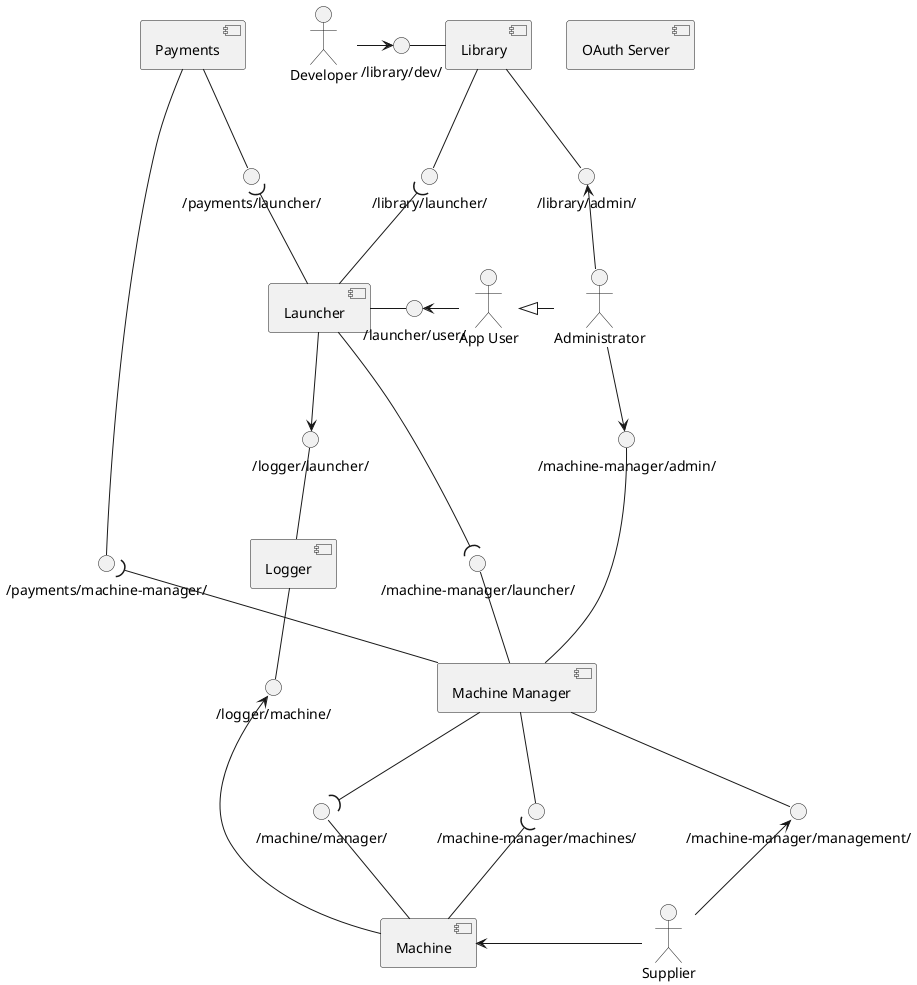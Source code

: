 @startuml

skinparam componentStyle uml2

skinparam actor {
    BackgroundColor<<Machine>> Brown
}

actor "App User" as AU
actor Developer as AD
actor Supplier as AS
actor Administrator as AA

AA -le-|> AU

component Launcher as CLa
component Library as CLi
component Logger as CLo
component "Machine Manager" as CM
component Payments as CP
component Machine as CMa
component "OAuth Server" as CA

interface "/logger/launcher/" as ICLoCLa
interface "/logger/machine/" as ICLoCMa
interface "/machine-manager/machines/" as ICMCMa
interface "/library/admin/" as ICLiAA
interface "/machine-manager/admin/" as ICMAA
interface "/machine-manager/launcher/" as ICMCLa
interface "/library/launcher/" as ICLiCLa
interface "/payments/launcher/" as ICPCLa
interface "/payments/machine-manager/" as ICPCM
interface "/library/dev/" as ICLiAD
interface "/machine-manager/management/" as ICMAS
interface "/launcher/user/" as ICLaAU
interface "/machine/manager/" as ICMaCM

AD -ri-> ICLiAD
ICLiAD -ri- CLi

AS -up-> ICMAS
ICMAS -up- CM

AU -le-> ICLaAU
ICLaAU -le- CLa

CLi -do- ICLiCLa
ICLiCLa )-do- CLa

CLa -do-( ICMCLa
ICMCLa -do- CM

CM -do- ICMCMa
ICMCMa )-do- CMa
CM -do-( ICMaCM
ICMaCM -do- CMa

CMa <-ri- AS

CLi -do- ICLiAA
AA -up-> ICLiAA
CM --up- ICMAA
AA -do-> ICMAA

CP -do- ICPCLa
ICPCLa )-do- CLa

CP -do- ICPCM
CM -up-( ICPCM

CLa -do-> ICLoCLa
ICLoCLa -do- CLo
CLo -do- ICLoCMa
ICLoCMa <-do- CMa

@enduml
